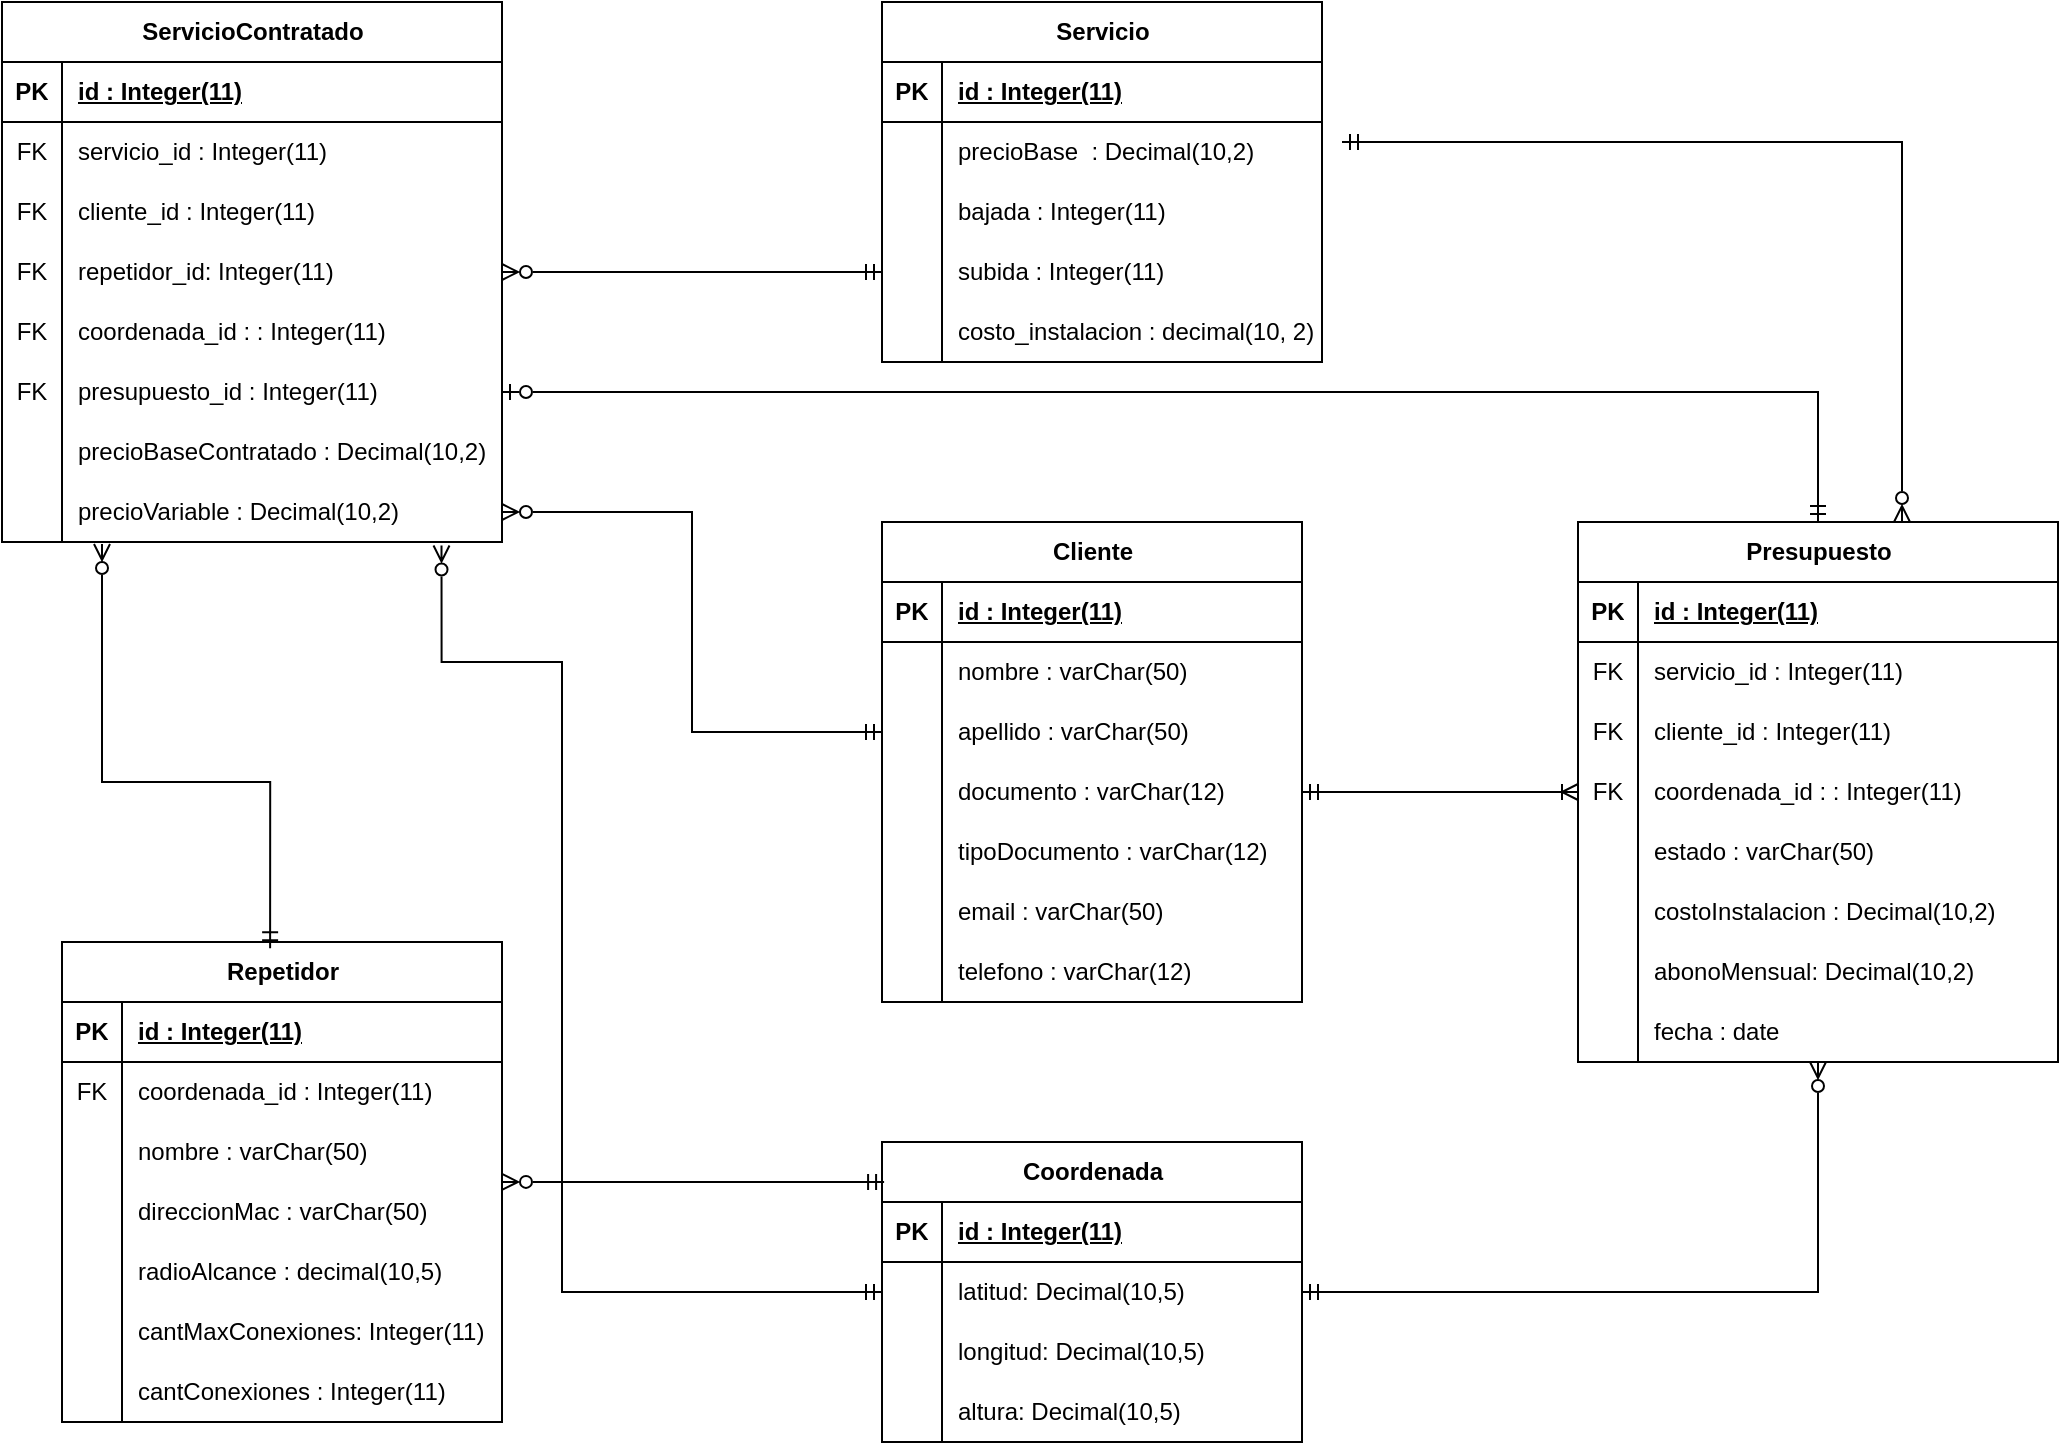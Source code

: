 <mxfile version="21.7.5" type="device">
  <diagram name="Página-1" id="riJk9b9Lw7s2BlS8J7DZ">
    <mxGraphModel dx="1518" dy="628" grid="1" gridSize="10" guides="1" tooltips="1" connect="1" arrows="1" fold="1" page="1" pageScale="1" pageWidth="827" pageHeight="1169" math="0" shadow="0">
      <root>
        <mxCell id="0" />
        <mxCell id="1" parent="0" />
        <mxCell id="8tIEDYS9Y6EdII-PivUQ-6" value="Servicio" style="shape=table;startSize=30;container=1;collapsible=1;childLayout=tableLayout;fixedRows=1;rowLines=0;fontStyle=1;align=center;resizeLast=1;html=1;" parent="1" vertex="1">
          <mxGeometry x="480" y="40" width="220" height="180" as="geometry" />
        </mxCell>
        <mxCell id="8tIEDYS9Y6EdII-PivUQ-7" value="" style="shape=tableRow;horizontal=0;startSize=0;swimlaneHead=0;swimlaneBody=0;fillColor=none;collapsible=0;dropTarget=0;points=[[0,0.5],[1,0.5]];portConstraint=eastwest;top=0;left=0;right=0;bottom=1;" parent="8tIEDYS9Y6EdII-PivUQ-6" vertex="1">
          <mxGeometry y="30" width="220" height="30" as="geometry" />
        </mxCell>
        <mxCell id="8tIEDYS9Y6EdII-PivUQ-8" value="PK" style="shape=partialRectangle;connectable=0;fillColor=none;top=0;left=0;bottom=0;right=0;fontStyle=1;overflow=hidden;whiteSpace=wrap;html=1;" parent="8tIEDYS9Y6EdII-PivUQ-7" vertex="1">
          <mxGeometry width="30" height="30" as="geometry">
            <mxRectangle width="30" height="30" as="alternateBounds" />
          </mxGeometry>
        </mxCell>
        <mxCell id="8tIEDYS9Y6EdII-PivUQ-9" value="id : Integer(11)" style="shape=partialRectangle;connectable=0;fillColor=none;top=0;left=0;bottom=0;right=0;align=left;spacingLeft=6;fontStyle=5;overflow=hidden;whiteSpace=wrap;html=1;" parent="8tIEDYS9Y6EdII-PivUQ-7" vertex="1">
          <mxGeometry x="30" width="190" height="30" as="geometry">
            <mxRectangle width="190" height="30" as="alternateBounds" />
          </mxGeometry>
        </mxCell>
        <mxCell id="8tIEDYS9Y6EdII-PivUQ-10" value="" style="shape=tableRow;horizontal=0;startSize=0;swimlaneHead=0;swimlaneBody=0;fillColor=none;collapsible=0;dropTarget=0;points=[[0,0.5],[1,0.5]];portConstraint=eastwest;top=0;left=0;right=0;bottom=0;" parent="8tIEDYS9Y6EdII-PivUQ-6" vertex="1">
          <mxGeometry y="60" width="220" height="30" as="geometry" />
        </mxCell>
        <mxCell id="8tIEDYS9Y6EdII-PivUQ-11" value="" style="shape=partialRectangle;connectable=0;fillColor=none;top=0;left=0;bottom=0;right=0;editable=1;overflow=hidden;whiteSpace=wrap;html=1;" parent="8tIEDYS9Y6EdII-PivUQ-10" vertex="1">
          <mxGeometry width="30" height="30" as="geometry">
            <mxRectangle width="30" height="30" as="alternateBounds" />
          </mxGeometry>
        </mxCell>
        <mxCell id="8tIEDYS9Y6EdII-PivUQ-12" value="precioBase&amp;nbsp; : Decimal(10,2)" style="shape=partialRectangle;connectable=0;fillColor=none;top=0;left=0;bottom=0;right=0;align=left;spacingLeft=6;overflow=hidden;whiteSpace=wrap;html=1;" parent="8tIEDYS9Y6EdII-PivUQ-10" vertex="1">
          <mxGeometry x="30" width="190" height="30" as="geometry">
            <mxRectangle width="190" height="30" as="alternateBounds" />
          </mxGeometry>
        </mxCell>
        <mxCell id="8tIEDYS9Y6EdII-PivUQ-13" value="" style="shape=tableRow;horizontal=0;startSize=0;swimlaneHead=0;swimlaneBody=0;fillColor=none;collapsible=0;dropTarget=0;points=[[0,0.5],[1,0.5]];portConstraint=eastwest;top=0;left=0;right=0;bottom=0;" parent="8tIEDYS9Y6EdII-PivUQ-6" vertex="1">
          <mxGeometry y="90" width="220" height="30" as="geometry" />
        </mxCell>
        <mxCell id="8tIEDYS9Y6EdII-PivUQ-14" value="" style="shape=partialRectangle;connectable=0;fillColor=none;top=0;left=0;bottom=0;right=0;editable=1;overflow=hidden;whiteSpace=wrap;html=1;" parent="8tIEDYS9Y6EdII-PivUQ-13" vertex="1">
          <mxGeometry width="30" height="30" as="geometry">
            <mxRectangle width="30" height="30" as="alternateBounds" />
          </mxGeometry>
        </mxCell>
        <mxCell id="8tIEDYS9Y6EdII-PivUQ-15" value="bajada : Integer(11)" style="shape=partialRectangle;connectable=0;fillColor=none;top=0;left=0;bottom=0;right=0;align=left;spacingLeft=6;overflow=hidden;whiteSpace=wrap;html=1;" parent="8tIEDYS9Y6EdII-PivUQ-13" vertex="1">
          <mxGeometry x="30" width="190" height="30" as="geometry">
            <mxRectangle width="190" height="30" as="alternateBounds" />
          </mxGeometry>
        </mxCell>
        <mxCell id="8tIEDYS9Y6EdII-PivUQ-16" value="" style="shape=tableRow;horizontal=0;startSize=0;swimlaneHead=0;swimlaneBody=0;fillColor=none;collapsible=0;dropTarget=0;points=[[0,0.5],[1,0.5]];portConstraint=eastwest;top=0;left=0;right=0;bottom=0;" parent="8tIEDYS9Y6EdII-PivUQ-6" vertex="1">
          <mxGeometry y="120" width="220" height="30" as="geometry" />
        </mxCell>
        <mxCell id="8tIEDYS9Y6EdII-PivUQ-17" value="" style="shape=partialRectangle;connectable=0;fillColor=none;top=0;left=0;bottom=0;right=0;editable=1;overflow=hidden;whiteSpace=wrap;html=1;" parent="8tIEDYS9Y6EdII-PivUQ-16" vertex="1">
          <mxGeometry width="30" height="30" as="geometry">
            <mxRectangle width="30" height="30" as="alternateBounds" />
          </mxGeometry>
        </mxCell>
        <mxCell id="8tIEDYS9Y6EdII-PivUQ-18" value="subida : Integer(11)" style="shape=partialRectangle;connectable=0;fillColor=none;top=0;left=0;bottom=0;right=0;align=left;spacingLeft=6;overflow=hidden;whiteSpace=wrap;html=1;" parent="8tIEDYS9Y6EdII-PivUQ-16" vertex="1">
          <mxGeometry x="30" width="190" height="30" as="geometry">
            <mxRectangle width="190" height="30" as="alternateBounds" />
          </mxGeometry>
        </mxCell>
        <mxCell id="hCTAEBQwHYLpSt9Jpr5X-15" value="" style="shape=tableRow;horizontal=0;startSize=0;swimlaneHead=0;swimlaneBody=0;fillColor=none;collapsible=0;dropTarget=0;points=[[0,0.5],[1,0.5]];portConstraint=eastwest;top=0;left=0;right=0;bottom=0;" parent="8tIEDYS9Y6EdII-PivUQ-6" vertex="1">
          <mxGeometry y="150" width="220" height="30" as="geometry" />
        </mxCell>
        <mxCell id="hCTAEBQwHYLpSt9Jpr5X-16" value="" style="shape=partialRectangle;connectable=0;fillColor=none;top=0;left=0;bottom=0;right=0;editable=1;overflow=hidden;whiteSpace=wrap;html=1;" parent="hCTAEBQwHYLpSt9Jpr5X-15" vertex="1">
          <mxGeometry width="30" height="30" as="geometry">
            <mxRectangle width="30" height="30" as="alternateBounds" />
          </mxGeometry>
        </mxCell>
        <mxCell id="hCTAEBQwHYLpSt9Jpr5X-17" value="costo_instalacion : decimal(10, 2)" style="shape=partialRectangle;connectable=0;fillColor=none;top=0;left=0;bottom=0;right=0;align=left;spacingLeft=6;overflow=hidden;whiteSpace=wrap;html=1;" parent="hCTAEBQwHYLpSt9Jpr5X-15" vertex="1">
          <mxGeometry x="30" width="190" height="30" as="geometry">
            <mxRectangle width="190" height="30" as="alternateBounds" />
          </mxGeometry>
        </mxCell>
        <mxCell id="8tIEDYS9Y6EdII-PivUQ-192" value="Coordenada" style="shape=table;startSize=30;container=1;collapsible=1;childLayout=tableLayout;fixedRows=1;rowLines=0;fontStyle=1;align=center;resizeLast=1;html=1;" parent="1" vertex="1">
          <mxGeometry x="480" y="610" width="210" height="150" as="geometry" />
        </mxCell>
        <mxCell id="8tIEDYS9Y6EdII-PivUQ-193" value="" style="shape=tableRow;horizontal=0;startSize=0;swimlaneHead=0;swimlaneBody=0;fillColor=none;collapsible=0;dropTarget=0;points=[[0,0.5],[1,0.5]];portConstraint=eastwest;top=0;left=0;right=0;bottom=1;" parent="8tIEDYS9Y6EdII-PivUQ-192" vertex="1">
          <mxGeometry y="30" width="210" height="30" as="geometry" />
        </mxCell>
        <mxCell id="8tIEDYS9Y6EdII-PivUQ-194" value="PK" style="shape=partialRectangle;connectable=0;fillColor=none;top=0;left=0;bottom=0;right=0;fontStyle=1;overflow=hidden;whiteSpace=wrap;html=1;" parent="8tIEDYS9Y6EdII-PivUQ-193" vertex="1">
          <mxGeometry width="30" height="30" as="geometry">
            <mxRectangle width="30" height="30" as="alternateBounds" />
          </mxGeometry>
        </mxCell>
        <mxCell id="8tIEDYS9Y6EdII-PivUQ-195" value="id : Integer(11)" style="shape=partialRectangle;connectable=0;fillColor=none;top=0;left=0;bottom=0;right=0;align=left;spacingLeft=6;fontStyle=5;overflow=hidden;whiteSpace=wrap;html=1;" parent="8tIEDYS9Y6EdII-PivUQ-193" vertex="1">
          <mxGeometry x="30" width="180" height="30" as="geometry">
            <mxRectangle width="180" height="30" as="alternateBounds" />
          </mxGeometry>
        </mxCell>
        <mxCell id="8tIEDYS9Y6EdII-PivUQ-196" value="" style="shape=tableRow;horizontal=0;startSize=0;swimlaneHead=0;swimlaneBody=0;fillColor=none;collapsible=0;dropTarget=0;points=[[0,0.5],[1,0.5]];portConstraint=eastwest;top=0;left=0;right=0;bottom=0;" parent="8tIEDYS9Y6EdII-PivUQ-192" vertex="1">
          <mxGeometry y="60" width="210" height="30" as="geometry" />
        </mxCell>
        <mxCell id="8tIEDYS9Y6EdII-PivUQ-197" value="" style="shape=partialRectangle;connectable=0;fillColor=none;top=0;left=0;bottom=0;right=0;editable=1;overflow=hidden;whiteSpace=wrap;html=1;" parent="8tIEDYS9Y6EdII-PivUQ-196" vertex="1">
          <mxGeometry width="30" height="30" as="geometry">
            <mxRectangle width="30" height="30" as="alternateBounds" />
          </mxGeometry>
        </mxCell>
        <mxCell id="8tIEDYS9Y6EdII-PivUQ-198" value="latitud: Decimal(10,5)" style="shape=partialRectangle;connectable=0;fillColor=none;top=0;left=0;bottom=0;right=0;align=left;spacingLeft=6;overflow=hidden;whiteSpace=wrap;html=1;" parent="8tIEDYS9Y6EdII-PivUQ-196" vertex="1">
          <mxGeometry x="30" width="180" height="30" as="geometry">
            <mxRectangle width="180" height="30" as="alternateBounds" />
          </mxGeometry>
        </mxCell>
        <mxCell id="8tIEDYS9Y6EdII-PivUQ-199" value="" style="shape=tableRow;horizontal=0;startSize=0;swimlaneHead=0;swimlaneBody=0;fillColor=none;collapsible=0;dropTarget=0;points=[[0,0.5],[1,0.5]];portConstraint=eastwest;top=0;left=0;right=0;bottom=0;" parent="8tIEDYS9Y6EdII-PivUQ-192" vertex="1">
          <mxGeometry y="90" width="210" height="30" as="geometry" />
        </mxCell>
        <mxCell id="8tIEDYS9Y6EdII-PivUQ-200" value="" style="shape=partialRectangle;connectable=0;fillColor=none;top=0;left=0;bottom=0;right=0;editable=1;overflow=hidden;whiteSpace=wrap;html=1;" parent="8tIEDYS9Y6EdII-PivUQ-199" vertex="1">
          <mxGeometry width="30" height="30" as="geometry">
            <mxRectangle width="30" height="30" as="alternateBounds" />
          </mxGeometry>
        </mxCell>
        <mxCell id="8tIEDYS9Y6EdII-PivUQ-201" value="longitud: Decimal(10,5)" style="shape=partialRectangle;connectable=0;fillColor=none;top=0;left=0;bottom=0;right=0;align=left;spacingLeft=6;overflow=hidden;whiteSpace=wrap;html=1;" parent="8tIEDYS9Y6EdII-PivUQ-199" vertex="1">
          <mxGeometry x="30" width="180" height="30" as="geometry">
            <mxRectangle width="180" height="30" as="alternateBounds" />
          </mxGeometry>
        </mxCell>
        <mxCell id="8tIEDYS9Y6EdII-PivUQ-202" value="" style="shape=tableRow;horizontal=0;startSize=0;swimlaneHead=0;swimlaneBody=0;fillColor=none;collapsible=0;dropTarget=0;points=[[0,0.5],[1,0.5]];portConstraint=eastwest;top=0;left=0;right=0;bottom=0;" parent="8tIEDYS9Y6EdII-PivUQ-192" vertex="1">
          <mxGeometry y="120" width="210" height="30" as="geometry" />
        </mxCell>
        <mxCell id="8tIEDYS9Y6EdII-PivUQ-203" value="" style="shape=partialRectangle;connectable=0;fillColor=none;top=0;left=0;bottom=0;right=0;editable=1;overflow=hidden;whiteSpace=wrap;html=1;" parent="8tIEDYS9Y6EdII-PivUQ-202" vertex="1">
          <mxGeometry width="30" height="30" as="geometry">
            <mxRectangle width="30" height="30" as="alternateBounds" />
          </mxGeometry>
        </mxCell>
        <mxCell id="8tIEDYS9Y6EdII-PivUQ-204" value="altura: Decimal(10,5)" style="shape=partialRectangle;connectable=0;fillColor=none;top=0;left=0;bottom=0;right=0;align=left;spacingLeft=6;overflow=hidden;whiteSpace=wrap;html=1;" parent="8tIEDYS9Y6EdII-PivUQ-202" vertex="1">
          <mxGeometry x="30" width="180" height="30" as="geometry">
            <mxRectangle width="180" height="30" as="alternateBounds" />
          </mxGeometry>
        </mxCell>
        <mxCell id="8tIEDYS9Y6EdII-PivUQ-108" value="Cliente" style="shape=table;startSize=30;container=1;collapsible=1;childLayout=tableLayout;fixedRows=1;rowLines=0;fontStyle=1;align=center;resizeLast=1;html=1;" parent="1" vertex="1">
          <mxGeometry x="480" y="300" width="210" height="240" as="geometry" />
        </mxCell>
        <mxCell id="8tIEDYS9Y6EdII-PivUQ-109" value="" style="shape=tableRow;horizontal=0;startSize=0;swimlaneHead=0;swimlaneBody=0;fillColor=none;collapsible=0;dropTarget=0;points=[[0,0.5],[1,0.5]];portConstraint=eastwest;top=0;left=0;right=0;bottom=1;" parent="8tIEDYS9Y6EdII-PivUQ-108" vertex="1">
          <mxGeometry y="30" width="210" height="30" as="geometry" />
        </mxCell>
        <mxCell id="8tIEDYS9Y6EdII-PivUQ-110" value="PK" style="shape=partialRectangle;connectable=0;fillColor=none;top=0;left=0;bottom=0;right=0;fontStyle=1;overflow=hidden;whiteSpace=wrap;html=1;" parent="8tIEDYS9Y6EdII-PivUQ-109" vertex="1">
          <mxGeometry width="30" height="30" as="geometry">
            <mxRectangle width="30" height="30" as="alternateBounds" />
          </mxGeometry>
        </mxCell>
        <mxCell id="8tIEDYS9Y6EdII-PivUQ-111" value="id : Integer(11)" style="shape=partialRectangle;connectable=0;fillColor=none;top=0;left=0;bottom=0;right=0;align=left;spacingLeft=6;fontStyle=5;overflow=hidden;whiteSpace=wrap;html=1;" parent="8tIEDYS9Y6EdII-PivUQ-109" vertex="1">
          <mxGeometry x="30" width="180" height="30" as="geometry">
            <mxRectangle width="180" height="30" as="alternateBounds" />
          </mxGeometry>
        </mxCell>
        <mxCell id="8tIEDYS9Y6EdII-PivUQ-112" value="" style="shape=tableRow;horizontal=0;startSize=0;swimlaneHead=0;swimlaneBody=0;fillColor=none;collapsible=0;dropTarget=0;points=[[0,0.5],[1,0.5]];portConstraint=eastwest;top=0;left=0;right=0;bottom=0;" parent="8tIEDYS9Y6EdII-PivUQ-108" vertex="1">
          <mxGeometry y="60" width="210" height="30" as="geometry" />
        </mxCell>
        <mxCell id="8tIEDYS9Y6EdII-PivUQ-113" value="" style="shape=partialRectangle;connectable=0;fillColor=none;top=0;left=0;bottom=0;right=0;editable=1;overflow=hidden;whiteSpace=wrap;html=1;" parent="8tIEDYS9Y6EdII-PivUQ-112" vertex="1">
          <mxGeometry width="30" height="30" as="geometry">
            <mxRectangle width="30" height="30" as="alternateBounds" />
          </mxGeometry>
        </mxCell>
        <mxCell id="8tIEDYS9Y6EdII-PivUQ-114" value="nombre : varChar(50)" style="shape=partialRectangle;connectable=0;fillColor=none;top=0;left=0;bottom=0;right=0;align=left;spacingLeft=6;overflow=hidden;whiteSpace=wrap;html=1;" parent="8tIEDYS9Y6EdII-PivUQ-112" vertex="1">
          <mxGeometry x="30" width="180" height="30" as="geometry">
            <mxRectangle width="180" height="30" as="alternateBounds" />
          </mxGeometry>
        </mxCell>
        <mxCell id="8tIEDYS9Y6EdII-PivUQ-115" value="" style="shape=tableRow;horizontal=0;startSize=0;swimlaneHead=0;swimlaneBody=0;fillColor=none;collapsible=0;dropTarget=0;points=[[0,0.5],[1,0.5]];portConstraint=eastwest;top=0;left=0;right=0;bottom=0;" parent="8tIEDYS9Y6EdII-PivUQ-108" vertex="1">
          <mxGeometry y="90" width="210" height="30" as="geometry" />
        </mxCell>
        <mxCell id="8tIEDYS9Y6EdII-PivUQ-116" value="" style="shape=partialRectangle;connectable=0;fillColor=none;top=0;left=0;bottom=0;right=0;editable=1;overflow=hidden;whiteSpace=wrap;html=1;" parent="8tIEDYS9Y6EdII-PivUQ-115" vertex="1">
          <mxGeometry width="30" height="30" as="geometry">
            <mxRectangle width="30" height="30" as="alternateBounds" />
          </mxGeometry>
        </mxCell>
        <mxCell id="8tIEDYS9Y6EdII-PivUQ-117" value="apellido : varChar(50)" style="shape=partialRectangle;connectable=0;fillColor=none;top=0;left=0;bottom=0;right=0;align=left;spacingLeft=6;overflow=hidden;whiteSpace=wrap;html=1;" parent="8tIEDYS9Y6EdII-PivUQ-115" vertex="1">
          <mxGeometry x="30" width="180" height="30" as="geometry">
            <mxRectangle width="180" height="30" as="alternateBounds" />
          </mxGeometry>
        </mxCell>
        <mxCell id="8tIEDYS9Y6EdII-PivUQ-118" value="" style="shape=tableRow;horizontal=0;startSize=0;swimlaneHead=0;swimlaneBody=0;fillColor=none;collapsible=0;dropTarget=0;points=[[0,0.5],[1,0.5]];portConstraint=eastwest;top=0;left=0;right=0;bottom=0;" parent="8tIEDYS9Y6EdII-PivUQ-108" vertex="1">
          <mxGeometry y="120" width="210" height="30" as="geometry" />
        </mxCell>
        <mxCell id="8tIEDYS9Y6EdII-PivUQ-119" value="" style="shape=partialRectangle;connectable=0;fillColor=none;top=0;left=0;bottom=0;right=0;editable=1;overflow=hidden;whiteSpace=wrap;html=1;" parent="8tIEDYS9Y6EdII-PivUQ-118" vertex="1">
          <mxGeometry width="30" height="30" as="geometry">
            <mxRectangle width="30" height="30" as="alternateBounds" />
          </mxGeometry>
        </mxCell>
        <mxCell id="8tIEDYS9Y6EdII-PivUQ-120" value="documento : varChar(12)" style="shape=partialRectangle;connectable=0;fillColor=none;top=0;left=0;bottom=0;right=0;align=left;spacingLeft=6;overflow=hidden;whiteSpace=wrap;html=1;" parent="8tIEDYS9Y6EdII-PivUQ-118" vertex="1">
          <mxGeometry x="30" width="180" height="30" as="geometry">
            <mxRectangle width="180" height="30" as="alternateBounds" />
          </mxGeometry>
        </mxCell>
        <mxCell id="8tIEDYS9Y6EdII-PivUQ-128" value="" style="shape=tableRow;horizontal=0;startSize=0;swimlaneHead=0;swimlaneBody=0;fillColor=none;collapsible=0;dropTarget=0;points=[[0,0.5],[1,0.5]];portConstraint=eastwest;top=0;left=0;right=0;bottom=0;" parent="8tIEDYS9Y6EdII-PivUQ-108" vertex="1">
          <mxGeometry y="150" width="210" height="30" as="geometry" />
        </mxCell>
        <mxCell id="8tIEDYS9Y6EdII-PivUQ-129" value="" style="shape=partialRectangle;connectable=0;fillColor=none;top=0;left=0;bottom=0;right=0;editable=1;overflow=hidden;whiteSpace=wrap;html=1;" parent="8tIEDYS9Y6EdII-PivUQ-128" vertex="1">
          <mxGeometry width="30" height="30" as="geometry">
            <mxRectangle width="30" height="30" as="alternateBounds" />
          </mxGeometry>
        </mxCell>
        <mxCell id="8tIEDYS9Y6EdII-PivUQ-130" value="tipoDocumento : varChar(12)" style="shape=partialRectangle;connectable=0;fillColor=none;top=0;left=0;bottom=0;right=0;align=left;spacingLeft=6;overflow=hidden;whiteSpace=wrap;html=1;" parent="8tIEDYS9Y6EdII-PivUQ-128" vertex="1">
          <mxGeometry x="30" width="180" height="30" as="geometry">
            <mxRectangle width="180" height="30" as="alternateBounds" />
          </mxGeometry>
        </mxCell>
        <mxCell id="8tIEDYS9Y6EdII-PivUQ-121" value="" style="shape=tableRow;horizontal=0;startSize=0;swimlaneHead=0;swimlaneBody=0;fillColor=none;collapsible=0;dropTarget=0;points=[[0,0.5],[1,0.5]];portConstraint=eastwest;top=0;left=0;right=0;bottom=0;" parent="8tIEDYS9Y6EdII-PivUQ-108" vertex="1">
          <mxGeometry y="180" width="210" height="30" as="geometry" />
        </mxCell>
        <mxCell id="8tIEDYS9Y6EdII-PivUQ-122" value="" style="shape=partialRectangle;connectable=0;fillColor=none;top=0;left=0;bottom=0;right=0;editable=1;overflow=hidden;whiteSpace=wrap;html=1;" parent="8tIEDYS9Y6EdII-PivUQ-121" vertex="1">
          <mxGeometry width="30" height="30" as="geometry">
            <mxRectangle width="30" height="30" as="alternateBounds" />
          </mxGeometry>
        </mxCell>
        <mxCell id="8tIEDYS9Y6EdII-PivUQ-123" value="email : varChar(50)" style="shape=partialRectangle;connectable=0;fillColor=none;top=0;left=0;bottom=0;right=0;align=left;spacingLeft=6;overflow=hidden;whiteSpace=wrap;html=1;" parent="8tIEDYS9Y6EdII-PivUQ-121" vertex="1">
          <mxGeometry x="30" width="180" height="30" as="geometry">
            <mxRectangle width="180" height="30" as="alternateBounds" />
          </mxGeometry>
        </mxCell>
        <mxCell id="8tIEDYS9Y6EdII-PivUQ-124" value="" style="shape=tableRow;horizontal=0;startSize=0;swimlaneHead=0;swimlaneBody=0;fillColor=none;collapsible=0;dropTarget=0;points=[[0,0.5],[1,0.5]];portConstraint=eastwest;top=0;left=0;right=0;bottom=0;" parent="8tIEDYS9Y6EdII-PivUQ-108" vertex="1">
          <mxGeometry y="210" width="210" height="30" as="geometry" />
        </mxCell>
        <mxCell id="8tIEDYS9Y6EdII-PivUQ-125" value="" style="shape=partialRectangle;connectable=0;fillColor=none;top=0;left=0;bottom=0;right=0;editable=1;overflow=hidden;whiteSpace=wrap;html=1;" parent="8tIEDYS9Y6EdII-PivUQ-124" vertex="1">
          <mxGeometry width="30" height="30" as="geometry">
            <mxRectangle width="30" height="30" as="alternateBounds" />
          </mxGeometry>
        </mxCell>
        <mxCell id="8tIEDYS9Y6EdII-PivUQ-126" value="telefono : varChar(12)" style="shape=partialRectangle;connectable=0;fillColor=none;top=0;left=0;bottom=0;right=0;align=left;spacingLeft=6;overflow=hidden;whiteSpace=wrap;html=1;" parent="8tIEDYS9Y6EdII-PivUQ-124" vertex="1">
          <mxGeometry x="30" width="180" height="30" as="geometry">
            <mxRectangle width="180" height="30" as="alternateBounds" />
          </mxGeometry>
        </mxCell>
        <mxCell id="8tIEDYS9Y6EdII-PivUQ-205" style="edgeStyle=orthogonalEdgeStyle;rounded=0;orthogonalLoop=1;jettySize=auto;html=1;entryX=0.005;entryY=0.133;entryDx=0;entryDy=0;entryPerimeter=0;endArrow=ERmandOne;endFill=0;startArrow=ERzeroToMany;startFill=0;" parent="1" source="8tIEDYS9Y6EdII-PivUQ-170" target="8tIEDYS9Y6EdII-PivUQ-192" edge="1">
          <mxGeometry relative="1" as="geometry" />
        </mxCell>
        <mxCell id="8tIEDYS9Y6EdII-PivUQ-170" value="Repetidor" style="shape=table;startSize=30;container=1;collapsible=1;childLayout=tableLayout;fixedRows=1;rowLines=0;fontStyle=1;align=center;resizeLast=1;html=1;" parent="1" vertex="1">
          <mxGeometry x="70" y="510" width="220" height="240" as="geometry" />
        </mxCell>
        <mxCell id="8tIEDYS9Y6EdII-PivUQ-171" value="" style="shape=tableRow;horizontal=0;startSize=0;swimlaneHead=0;swimlaneBody=0;fillColor=none;collapsible=0;dropTarget=0;points=[[0,0.5],[1,0.5]];portConstraint=eastwest;top=0;left=0;right=0;bottom=1;" parent="8tIEDYS9Y6EdII-PivUQ-170" vertex="1">
          <mxGeometry y="30" width="220" height="30" as="geometry" />
        </mxCell>
        <mxCell id="8tIEDYS9Y6EdII-PivUQ-172" value="PK" style="shape=partialRectangle;connectable=0;fillColor=none;top=0;left=0;bottom=0;right=0;fontStyle=1;overflow=hidden;whiteSpace=wrap;html=1;" parent="8tIEDYS9Y6EdII-PivUQ-171" vertex="1">
          <mxGeometry width="30" height="30" as="geometry">
            <mxRectangle width="30" height="30" as="alternateBounds" />
          </mxGeometry>
        </mxCell>
        <mxCell id="8tIEDYS9Y6EdII-PivUQ-173" value="id : Integer(11)" style="shape=partialRectangle;connectable=0;fillColor=none;top=0;left=0;bottom=0;right=0;align=left;spacingLeft=6;fontStyle=5;overflow=hidden;whiteSpace=wrap;html=1;" parent="8tIEDYS9Y6EdII-PivUQ-171" vertex="1">
          <mxGeometry x="30" width="190" height="30" as="geometry">
            <mxRectangle width="190" height="30" as="alternateBounds" />
          </mxGeometry>
        </mxCell>
        <mxCell id="8tIEDYS9Y6EdII-PivUQ-183" value="" style="shape=tableRow;horizontal=0;startSize=0;swimlaneHead=0;swimlaneBody=0;fillColor=none;collapsible=0;dropTarget=0;points=[[0,0.5],[1,0.5]];portConstraint=eastwest;top=0;left=0;right=0;bottom=0;" parent="8tIEDYS9Y6EdII-PivUQ-170" vertex="1">
          <mxGeometry y="60" width="220" height="30" as="geometry" />
        </mxCell>
        <mxCell id="8tIEDYS9Y6EdII-PivUQ-184" value="FK" style="shape=partialRectangle;connectable=0;fillColor=none;top=0;left=0;bottom=0;right=0;editable=1;overflow=hidden;whiteSpace=wrap;html=1;" parent="8tIEDYS9Y6EdII-PivUQ-183" vertex="1">
          <mxGeometry width="30" height="30" as="geometry">
            <mxRectangle width="30" height="30" as="alternateBounds" />
          </mxGeometry>
        </mxCell>
        <mxCell id="8tIEDYS9Y6EdII-PivUQ-185" value="coordenada_id : Integer(11)" style="shape=partialRectangle;connectable=0;fillColor=none;top=0;left=0;bottom=0;right=0;align=left;spacingLeft=6;overflow=hidden;whiteSpace=wrap;html=1;" parent="8tIEDYS9Y6EdII-PivUQ-183" vertex="1">
          <mxGeometry x="30" width="190" height="30" as="geometry">
            <mxRectangle width="190" height="30" as="alternateBounds" />
          </mxGeometry>
        </mxCell>
        <mxCell id="8tIEDYS9Y6EdII-PivUQ-174" value="" style="shape=tableRow;horizontal=0;startSize=0;swimlaneHead=0;swimlaneBody=0;fillColor=none;collapsible=0;dropTarget=0;points=[[0,0.5],[1,0.5]];portConstraint=eastwest;top=0;left=0;right=0;bottom=0;" parent="8tIEDYS9Y6EdII-PivUQ-170" vertex="1">
          <mxGeometry y="90" width="220" height="30" as="geometry" />
        </mxCell>
        <mxCell id="8tIEDYS9Y6EdII-PivUQ-175" value="" style="shape=partialRectangle;connectable=0;fillColor=none;top=0;left=0;bottom=0;right=0;editable=1;overflow=hidden;whiteSpace=wrap;html=1;" parent="8tIEDYS9Y6EdII-PivUQ-174" vertex="1">
          <mxGeometry width="30" height="30" as="geometry">
            <mxRectangle width="30" height="30" as="alternateBounds" />
          </mxGeometry>
        </mxCell>
        <mxCell id="8tIEDYS9Y6EdII-PivUQ-176" value="nombre : varChar(50)" style="shape=partialRectangle;connectable=0;fillColor=none;top=0;left=0;bottom=0;right=0;align=left;spacingLeft=6;overflow=hidden;whiteSpace=wrap;html=1;" parent="8tIEDYS9Y6EdII-PivUQ-174" vertex="1">
          <mxGeometry x="30" width="190" height="30" as="geometry">
            <mxRectangle width="190" height="30" as="alternateBounds" />
          </mxGeometry>
        </mxCell>
        <mxCell id="8tIEDYS9Y6EdII-PivUQ-177" value="" style="shape=tableRow;horizontal=0;startSize=0;swimlaneHead=0;swimlaneBody=0;fillColor=none;collapsible=0;dropTarget=0;points=[[0,0.5],[1,0.5]];portConstraint=eastwest;top=0;left=0;right=0;bottom=0;" parent="8tIEDYS9Y6EdII-PivUQ-170" vertex="1">
          <mxGeometry y="120" width="220" height="30" as="geometry" />
        </mxCell>
        <mxCell id="8tIEDYS9Y6EdII-PivUQ-178" value="" style="shape=partialRectangle;connectable=0;fillColor=none;top=0;left=0;bottom=0;right=0;editable=1;overflow=hidden;whiteSpace=wrap;html=1;" parent="8tIEDYS9Y6EdII-PivUQ-177" vertex="1">
          <mxGeometry width="30" height="30" as="geometry">
            <mxRectangle width="30" height="30" as="alternateBounds" />
          </mxGeometry>
        </mxCell>
        <mxCell id="8tIEDYS9Y6EdII-PivUQ-179" value="direccionMac : varChar(50)" style="shape=partialRectangle;connectable=0;fillColor=none;top=0;left=0;bottom=0;right=0;align=left;spacingLeft=6;overflow=hidden;whiteSpace=wrap;html=1;" parent="8tIEDYS9Y6EdII-PivUQ-177" vertex="1">
          <mxGeometry x="30" width="190" height="30" as="geometry">
            <mxRectangle width="190" height="30" as="alternateBounds" />
          </mxGeometry>
        </mxCell>
        <mxCell id="8tIEDYS9Y6EdII-PivUQ-180" value="" style="shape=tableRow;horizontal=0;startSize=0;swimlaneHead=0;swimlaneBody=0;fillColor=none;collapsible=0;dropTarget=0;points=[[0,0.5],[1,0.5]];portConstraint=eastwest;top=0;left=0;right=0;bottom=0;" parent="8tIEDYS9Y6EdII-PivUQ-170" vertex="1">
          <mxGeometry y="150" width="220" height="30" as="geometry" />
        </mxCell>
        <mxCell id="8tIEDYS9Y6EdII-PivUQ-181" value="" style="shape=partialRectangle;connectable=0;fillColor=none;top=0;left=0;bottom=0;right=0;editable=1;overflow=hidden;whiteSpace=wrap;html=1;" parent="8tIEDYS9Y6EdII-PivUQ-180" vertex="1">
          <mxGeometry width="30" height="30" as="geometry">
            <mxRectangle width="30" height="30" as="alternateBounds" />
          </mxGeometry>
        </mxCell>
        <mxCell id="8tIEDYS9Y6EdII-PivUQ-182" value="radioAlcance : decimal(10,5)" style="shape=partialRectangle;connectable=0;fillColor=none;top=0;left=0;bottom=0;right=0;align=left;spacingLeft=6;overflow=hidden;whiteSpace=wrap;html=1;" parent="8tIEDYS9Y6EdII-PivUQ-180" vertex="1">
          <mxGeometry x="30" width="190" height="30" as="geometry">
            <mxRectangle width="190" height="30" as="alternateBounds" />
          </mxGeometry>
        </mxCell>
        <mxCell id="8tIEDYS9Y6EdII-PivUQ-186" value="" style="shape=tableRow;horizontal=0;startSize=0;swimlaneHead=0;swimlaneBody=0;fillColor=none;collapsible=0;dropTarget=0;points=[[0,0.5],[1,0.5]];portConstraint=eastwest;top=0;left=0;right=0;bottom=0;" parent="8tIEDYS9Y6EdII-PivUQ-170" vertex="1">
          <mxGeometry y="180" width="220" height="30" as="geometry" />
        </mxCell>
        <mxCell id="8tIEDYS9Y6EdII-PivUQ-187" value="" style="shape=partialRectangle;connectable=0;fillColor=none;top=0;left=0;bottom=0;right=0;editable=1;overflow=hidden;whiteSpace=wrap;html=1;" parent="8tIEDYS9Y6EdII-PivUQ-186" vertex="1">
          <mxGeometry width="30" height="30" as="geometry">
            <mxRectangle width="30" height="30" as="alternateBounds" />
          </mxGeometry>
        </mxCell>
        <mxCell id="8tIEDYS9Y6EdII-PivUQ-188" value="cantMaxConexiones: Integer(11)" style="shape=partialRectangle;connectable=0;fillColor=none;top=0;left=0;bottom=0;right=0;align=left;spacingLeft=6;overflow=hidden;whiteSpace=wrap;html=1;" parent="8tIEDYS9Y6EdII-PivUQ-186" vertex="1">
          <mxGeometry x="30" width="190" height="30" as="geometry">
            <mxRectangle width="190" height="30" as="alternateBounds" />
          </mxGeometry>
        </mxCell>
        <mxCell id="8tIEDYS9Y6EdII-PivUQ-189" value="" style="shape=tableRow;horizontal=0;startSize=0;swimlaneHead=0;swimlaneBody=0;fillColor=none;collapsible=0;dropTarget=0;points=[[0,0.5],[1,0.5]];portConstraint=eastwest;top=0;left=0;right=0;bottom=0;" parent="8tIEDYS9Y6EdII-PivUQ-170" vertex="1">
          <mxGeometry y="210" width="220" height="30" as="geometry" />
        </mxCell>
        <mxCell id="8tIEDYS9Y6EdII-PivUQ-190" value="" style="shape=partialRectangle;connectable=0;fillColor=none;top=0;left=0;bottom=0;right=0;editable=1;overflow=hidden;whiteSpace=wrap;html=1;" parent="8tIEDYS9Y6EdII-PivUQ-189" vertex="1">
          <mxGeometry width="30" height="30" as="geometry">
            <mxRectangle width="30" height="30" as="alternateBounds" />
          </mxGeometry>
        </mxCell>
        <mxCell id="8tIEDYS9Y6EdII-PivUQ-191" value="cantConexiones : Integer(11)" style="shape=partialRectangle;connectable=0;fillColor=none;top=0;left=0;bottom=0;right=0;align=left;spacingLeft=6;overflow=hidden;whiteSpace=wrap;html=1;" parent="8tIEDYS9Y6EdII-PivUQ-189" vertex="1">
          <mxGeometry x="30" width="190" height="30" as="geometry">
            <mxRectangle width="190" height="30" as="alternateBounds" />
          </mxGeometry>
        </mxCell>
        <mxCell id="8tIEDYS9Y6EdII-PivUQ-127" style="edgeStyle=orthogonalEdgeStyle;rounded=0;orthogonalLoop=1;jettySize=auto;html=1;entryX=0;entryY=0.5;entryDx=0;entryDy=0;endArrow=ERmandOne;endFill=0;startArrow=ERzeroToMany;startFill=0;exitX=1;exitY=0.5;exitDx=0;exitDy=0;" parent="1" source="8tIEDYS9Y6EdII-PivUQ-79" target="8tIEDYS9Y6EdII-PivUQ-115" edge="1">
          <mxGeometry relative="1" as="geometry" />
        </mxCell>
        <mxCell id="8tIEDYS9Y6EdII-PivUQ-209" style="edgeStyle=orthogonalEdgeStyle;rounded=0;orthogonalLoop=1;jettySize=auto;html=1;entryX=0.5;entryY=0;entryDx=0;entryDy=0;exitX=1;exitY=0.5;exitDx=0;exitDy=0;endArrow=ERmandOne;endFill=0;startArrow=ERzeroToOne;startFill=0;" parent="1" source="8tIEDYS9Y6EdII-PivUQ-206" target="8tIEDYS9Y6EdII-PivUQ-144" edge="1">
          <mxGeometry relative="1" as="geometry" />
        </mxCell>
        <mxCell id="8tIEDYS9Y6EdII-PivUQ-212" style="edgeStyle=orthogonalEdgeStyle;rounded=0;orthogonalLoop=1;jettySize=auto;html=1;entryX=0.473;entryY=0.013;entryDx=0;entryDy=0;entryPerimeter=0;exitX=0.2;exitY=1.033;exitDx=0;exitDy=0;exitPerimeter=0;endArrow=ERmandOne;endFill=0;startArrow=ERzeroToMany;startFill=0;" parent="1" source="8tIEDYS9Y6EdII-PivUQ-79" target="8tIEDYS9Y6EdII-PivUQ-170" edge="1">
          <mxGeometry relative="1" as="geometry">
            <Array as="points">
              <mxPoint x="90" y="430" />
              <mxPoint x="174" y="430" />
            </Array>
          </mxGeometry>
        </mxCell>
        <mxCell id="hCTAEBQwHYLpSt9Jpr5X-1" style="edgeStyle=orthogonalEdgeStyle;rounded=0;orthogonalLoop=1;jettySize=auto;html=1;startArrow=ERzeroToMany;startFill=0;endArrow=ERmandOne;endFill=0;exitX=0.879;exitY=1.059;exitDx=0;exitDy=0;exitPerimeter=0;" parent="1" source="8tIEDYS9Y6EdII-PivUQ-79" target="8tIEDYS9Y6EdII-PivUQ-192" edge="1">
          <mxGeometry relative="1" as="geometry">
            <Array as="points">
              <mxPoint x="260" y="370" />
              <mxPoint x="320" y="370" />
              <mxPoint x="320" y="685" />
            </Array>
            <mxPoint x="260" y="320" as="sourcePoint" />
          </mxGeometry>
        </mxCell>
        <mxCell id="8tIEDYS9Y6EdII-PivUQ-19" value="ServicioContratado" style="shape=table;startSize=30;container=1;collapsible=1;childLayout=tableLayout;fixedRows=1;rowLines=0;fontStyle=1;align=center;resizeLast=1;html=1;" parent="1" vertex="1">
          <mxGeometry x="40" y="40" width="250" height="270" as="geometry" />
        </mxCell>
        <mxCell id="8tIEDYS9Y6EdII-PivUQ-20" value="" style="shape=tableRow;horizontal=0;startSize=0;swimlaneHead=0;swimlaneBody=0;fillColor=none;collapsible=0;dropTarget=0;points=[[0,0.5],[1,0.5]];portConstraint=eastwest;top=0;left=0;right=0;bottom=1;" parent="8tIEDYS9Y6EdII-PivUQ-19" vertex="1">
          <mxGeometry y="30" width="250" height="30" as="geometry" />
        </mxCell>
        <mxCell id="8tIEDYS9Y6EdII-PivUQ-21" value="PK" style="shape=partialRectangle;connectable=0;fillColor=none;top=0;left=0;bottom=0;right=0;fontStyle=1;overflow=hidden;whiteSpace=wrap;html=1;" parent="8tIEDYS9Y6EdII-PivUQ-20" vertex="1">
          <mxGeometry width="30" height="30" as="geometry">
            <mxRectangle width="30" height="30" as="alternateBounds" />
          </mxGeometry>
        </mxCell>
        <mxCell id="8tIEDYS9Y6EdII-PivUQ-22" value="id : Integer(11)" style="shape=partialRectangle;connectable=0;fillColor=none;top=0;left=0;bottom=0;right=0;align=left;spacingLeft=6;fontStyle=5;overflow=hidden;whiteSpace=wrap;html=1;" parent="8tIEDYS9Y6EdII-PivUQ-20" vertex="1">
          <mxGeometry x="30" width="220" height="30" as="geometry">
            <mxRectangle width="220" height="30" as="alternateBounds" />
          </mxGeometry>
        </mxCell>
        <mxCell id="8tIEDYS9Y6EdII-PivUQ-23" value="" style="shape=tableRow;horizontal=0;startSize=0;swimlaneHead=0;swimlaneBody=0;fillColor=none;collapsible=0;dropTarget=0;points=[[0,0.5],[1,0.5]];portConstraint=eastwest;top=0;left=0;right=0;bottom=0;" parent="8tIEDYS9Y6EdII-PivUQ-19" vertex="1">
          <mxGeometry y="60" width="250" height="30" as="geometry" />
        </mxCell>
        <mxCell id="8tIEDYS9Y6EdII-PivUQ-24" value="FK" style="shape=partialRectangle;connectable=0;fillColor=none;top=0;left=0;bottom=0;right=0;editable=1;overflow=hidden;whiteSpace=wrap;html=1;" parent="8tIEDYS9Y6EdII-PivUQ-23" vertex="1">
          <mxGeometry width="30" height="30" as="geometry">
            <mxRectangle width="30" height="30" as="alternateBounds" />
          </mxGeometry>
        </mxCell>
        <mxCell id="8tIEDYS9Y6EdII-PivUQ-25" value="servicio_id : Integer(11)" style="shape=partialRectangle;connectable=0;fillColor=none;top=0;left=0;bottom=0;right=0;align=left;spacingLeft=6;overflow=hidden;whiteSpace=wrap;html=1;" parent="8tIEDYS9Y6EdII-PivUQ-23" vertex="1">
          <mxGeometry x="30" width="220" height="30" as="geometry">
            <mxRectangle width="220" height="30" as="alternateBounds" />
          </mxGeometry>
        </mxCell>
        <mxCell id="8tIEDYS9Y6EdII-PivUQ-26" value="" style="shape=tableRow;horizontal=0;startSize=0;swimlaneHead=0;swimlaneBody=0;fillColor=none;collapsible=0;dropTarget=0;points=[[0,0.5],[1,0.5]];portConstraint=eastwest;top=0;left=0;right=0;bottom=0;" parent="8tIEDYS9Y6EdII-PivUQ-19" vertex="1">
          <mxGeometry y="90" width="250" height="30" as="geometry" />
        </mxCell>
        <mxCell id="8tIEDYS9Y6EdII-PivUQ-27" value="FK" style="shape=partialRectangle;connectable=0;fillColor=none;top=0;left=0;bottom=0;right=0;editable=1;overflow=hidden;whiteSpace=wrap;html=1;" parent="8tIEDYS9Y6EdII-PivUQ-26" vertex="1">
          <mxGeometry width="30" height="30" as="geometry">
            <mxRectangle width="30" height="30" as="alternateBounds" />
          </mxGeometry>
        </mxCell>
        <mxCell id="8tIEDYS9Y6EdII-PivUQ-28" value="cliente_id : Integer(11)" style="shape=partialRectangle;connectable=0;fillColor=none;top=0;left=0;bottom=0;right=0;align=left;spacingLeft=6;overflow=hidden;whiteSpace=wrap;html=1;" parent="8tIEDYS9Y6EdII-PivUQ-26" vertex="1">
          <mxGeometry x="30" width="220" height="30" as="geometry">
            <mxRectangle width="220" height="30" as="alternateBounds" />
          </mxGeometry>
        </mxCell>
        <mxCell id="8tIEDYS9Y6EdII-PivUQ-29" value="" style="shape=tableRow;horizontal=0;startSize=0;swimlaneHead=0;swimlaneBody=0;fillColor=none;collapsible=0;dropTarget=0;points=[[0,0.5],[1,0.5]];portConstraint=eastwest;top=0;left=0;right=0;bottom=0;" parent="8tIEDYS9Y6EdII-PivUQ-19" vertex="1">
          <mxGeometry y="120" width="250" height="30" as="geometry" />
        </mxCell>
        <mxCell id="8tIEDYS9Y6EdII-PivUQ-30" value="FK" style="shape=partialRectangle;connectable=0;fillColor=none;top=0;left=0;bottom=0;right=0;editable=1;overflow=hidden;whiteSpace=wrap;html=1;" parent="8tIEDYS9Y6EdII-PivUQ-29" vertex="1">
          <mxGeometry width="30" height="30" as="geometry">
            <mxRectangle width="30" height="30" as="alternateBounds" />
          </mxGeometry>
        </mxCell>
        <mxCell id="8tIEDYS9Y6EdII-PivUQ-31" value="repetidor_id: Integer(11)" style="shape=partialRectangle;connectable=0;fillColor=none;top=0;left=0;bottom=0;right=0;align=left;spacingLeft=6;overflow=hidden;whiteSpace=wrap;html=1;" parent="8tIEDYS9Y6EdII-PivUQ-29" vertex="1">
          <mxGeometry x="30" width="220" height="30" as="geometry">
            <mxRectangle width="220" height="30" as="alternateBounds" />
          </mxGeometry>
        </mxCell>
        <mxCell id="8tIEDYS9Y6EdII-PivUQ-45" value="" style="shape=tableRow;horizontal=0;startSize=0;swimlaneHead=0;swimlaneBody=0;fillColor=none;collapsible=0;dropTarget=0;points=[[0,0.5],[1,0.5]];portConstraint=eastwest;top=0;left=0;right=0;bottom=0;" parent="8tIEDYS9Y6EdII-PivUQ-19" vertex="1">
          <mxGeometry y="150" width="250" height="30" as="geometry" />
        </mxCell>
        <mxCell id="8tIEDYS9Y6EdII-PivUQ-46" value="FK" style="shape=partialRectangle;connectable=0;fillColor=none;top=0;left=0;bottom=0;right=0;editable=1;overflow=hidden;whiteSpace=wrap;html=1;" parent="8tIEDYS9Y6EdII-PivUQ-45" vertex="1">
          <mxGeometry width="30" height="30" as="geometry">
            <mxRectangle width="30" height="30" as="alternateBounds" />
          </mxGeometry>
        </mxCell>
        <mxCell id="8tIEDYS9Y6EdII-PivUQ-47" value="coordenada_id : : Integer(11)" style="shape=partialRectangle;connectable=0;fillColor=none;top=0;left=0;bottom=0;right=0;align=left;spacingLeft=6;overflow=hidden;whiteSpace=wrap;html=1;" parent="8tIEDYS9Y6EdII-PivUQ-45" vertex="1">
          <mxGeometry x="30" width="220" height="30" as="geometry">
            <mxRectangle width="220" height="30" as="alternateBounds" />
          </mxGeometry>
        </mxCell>
        <mxCell id="8tIEDYS9Y6EdII-PivUQ-206" value="" style="shape=tableRow;horizontal=0;startSize=0;swimlaneHead=0;swimlaneBody=0;fillColor=none;collapsible=0;dropTarget=0;points=[[0,0.5],[1,0.5]];portConstraint=eastwest;top=0;left=0;right=0;bottom=0;" parent="8tIEDYS9Y6EdII-PivUQ-19" vertex="1">
          <mxGeometry y="180" width="250" height="30" as="geometry" />
        </mxCell>
        <mxCell id="8tIEDYS9Y6EdII-PivUQ-207" value="FK" style="shape=partialRectangle;connectable=0;fillColor=none;top=0;left=0;bottom=0;right=0;editable=1;overflow=hidden;whiteSpace=wrap;html=1;" parent="8tIEDYS9Y6EdII-PivUQ-206" vertex="1">
          <mxGeometry width="30" height="30" as="geometry">
            <mxRectangle width="30" height="30" as="alternateBounds" />
          </mxGeometry>
        </mxCell>
        <mxCell id="8tIEDYS9Y6EdII-PivUQ-208" value="presupuesto_id : Integer(11)" style="shape=partialRectangle;connectable=0;fillColor=none;top=0;left=0;bottom=0;right=0;align=left;spacingLeft=6;overflow=hidden;whiteSpace=wrap;html=1;" parent="8tIEDYS9Y6EdII-PivUQ-206" vertex="1">
          <mxGeometry x="30" width="220" height="30" as="geometry">
            <mxRectangle width="220" height="30" as="alternateBounds" />
          </mxGeometry>
        </mxCell>
        <mxCell id="8tIEDYS9Y6EdII-PivUQ-57" value="" style="shape=tableRow;horizontal=0;startSize=0;swimlaneHead=0;swimlaneBody=0;fillColor=none;collapsible=0;dropTarget=0;points=[[0,0.5],[1,0.5]];portConstraint=eastwest;top=0;left=0;right=0;bottom=0;" parent="8tIEDYS9Y6EdII-PivUQ-19" vertex="1">
          <mxGeometry y="210" width="250" height="30" as="geometry" />
        </mxCell>
        <mxCell id="8tIEDYS9Y6EdII-PivUQ-58" value="" style="shape=partialRectangle;connectable=0;fillColor=none;top=0;left=0;bottom=0;right=0;editable=1;overflow=hidden;whiteSpace=wrap;html=1;" parent="8tIEDYS9Y6EdII-PivUQ-57" vertex="1">
          <mxGeometry width="30" height="30" as="geometry">
            <mxRectangle width="30" height="30" as="alternateBounds" />
          </mxGeometry>
        </mxCell>
        <mxCell id="8tIEDYS9Y6EdII-PivUQ-59" value="precioBaseContratado : Decimal(10,2)" style="shape=partialRectangle;connectable=0;fillColor=none;top=0;left=0;bottom=0;right=0;align=left;spacingLeft=6;overflow=hidden;whiteSpace=wrap;html=1;" parent="8tIEDYS9Y6EdII-PivUQ-57" vertex="1">
          <mxGeometry x="30" width="220" height="30" as="geometry">
            <mxRectangle width="220" height="30" as="alternateBounds" />
          </mxGeometry>
        </mxCell>
        <mxCell id="8tIEDYS9Y6EdII-PivUQ-79" value="" style="shape=tableRow;horizontal=0;startSize=0;swimlaneHead=0;swimlaneBody=0;fillColor=none;collapsible=0;dropTarget=0;points=[[0,0.5],[1,0.5]];portConstraint=eastwest;top=0;left=0;right=0;bottom=0;" parent="8tIEDYS9Y6EdII-PivUQ-19" vertex="1">
          <mxGeometry y="240" width="250" height="30" as="geometry" />
        </mxCell>
        <mxCell id="8tIEDYS9Y6EdII-PivUQ-80" value="" style="shape=partialRectangle;connectable=0;fillColor=none;top=0;left=0;bottom=0;right=0;editable=1;overflow=hidden;whiteSpace=wrap;html=1;" parent="8tIEDYS9Y6EdII-PivUQ-79" vertex="1">
          <mxGeometry width="30" height="30" as="geometry">
            <mxRectangle width="30" height="30" as="alternateBounds" />
          </mxGeometry>
        </mxCell>
        <mxCell id="8tIEDYS9Y6EdII-PivUQ-81" value="precioVariable : Decimal(10,2)" style="shape=partialRectangle;connectable=0;fillColor=none;top=0;left=0;bottom=0;right=0;align=left;spacingLeft=6;overflow=hidden;whiteSpace=wrap;html=1;" parent="8tIEDYS9Y6EdII-PivUQ-79" vertex="1">
          <mxGeometry x="30" width="220" height="30" as="geometry">
            <mxRectangle width="220" height="30" as="alternateBounds" />
          </mxGeometry>
        </mxCell>
        <mxCell id="8tIEDYS9Y6EdII-PivUQ-210" style="edgeStyle=orthogonalEdgeStyle;rounded=0;orthogonalLoop=1;jettySize=auto;html=1;endArrow=ERmandOne;endFill=0;startArrow=ERzeroToMany;startFill=0;" parent="1" source="8tIEDYS9Y6EdII-PivUQ-144" edge="1">
          <mxGeometry relative="1" as="geometry">
            <Array as="points">
              <mxPoint x="990" y="110" />
            </Array>
            <mxPoint x="710" y="110" as="targetPoint" />
          </mxGeometry>
        </mxCell>
        <mxCell id="8tIEDYS9Y6EdII-PivUQ-211" style="edgeStyle=orthogonalEdgeStyle;rounded=0;orthogonalLoop=1;jettySize=auto;html=1;entryX=1;entryY=0.5;entryDx=0;entryDy=0;endArrow=ERmandOne;endFill=0;startArrow=ERzeroToMany;startFill=0;" parent="1" source="8tIEDYS9Y6EdII-PivUQ-144" target="8tIEDYS9Y6EdII-PivUQ-196" edge="1">
          <mxGeometry relative="1" as="geometry" />
        </mxCell>
        <mxCell id="8tIEDYS9Y6EdII-PivUQ-144" value="Presupuesto" style="shape=table;startSize=30;container=1;collapsible=1;childLayout=tableLayout;fixedRows=1;rowLines=0;fontStyle=1;align=center;resizeLast=1;html=1;" parent="1" vertex="1">
          <mxGeometry x="828" y="300" width="240" height="270" as="geometry" />
        </mxCell>
        <mxCell id="8tIEDYS9Y6EdII-PivUQ-145" value="" style="shape=tableRow;horizontal=0;startSize=0;swimlaneHead=0;swimlaneBody=0;fillColor=none;collapsible=0;dropTarget=0;points=[[0,0.5],[1,0.5]];portConstraint=eastwest;top=0;left=0;right=0;bottom=1;" parent="8tIEDYS9Y6EdII-PivUQ-144" vertex="1">
          <mxGeometry y="30" width="240" height="30" as="geometry" />
        </mxCell>
        <mxCell id="8tIEDYS9Y6EdII-PivUQ-146" value="PK" style="shape=partialRectangle;connectable=0;fillColor=none;top=0;left=0;bottom=0;right=0;fontStyle=1;overflow=hidden;whiteSpace=wrap;html=1;" parent="8tIEDYS9Y6EdII-PivUQ-145" vertex="1">
          <mxGeometry width="30" height="30" as="geometry">
            <mxRectangle width="30" height="30" as="alternateBounds" />
          </mxGeometry>
        </mxCell>
        <mxCell id="8tIEDYS9Y6EdII-PivUQ-147" value="id : Integer(11)" style="shape=partialRectangle;connectable=0;fillColor=none;top=0;left=0;bottom=0;right=0;align=left;spacingLeft=6;fontStyle=5;overflow=hidden;whiteSpace=wrap;html=1;" parent="8tIEDYS9Y6EdII-PivUQ-145" vertex="1">
          <mxGeometry x="30" width="210" height="30" as="geometry">
            <mxRectangle width="210" height="30" as="alternateBounds" />
          </mxGeometry>
        </mxCell>
        <mxCell id="8tIEDYS9Y6EdII-PivUQ-148" value="" style="shape=tableRow;horizontal=0;startSize=0;swimlaneHead=0;swimlaneBody=0;fillColor=none;collapsible=0;dropTarget=0;points=[[0,0.5],[1,0.5]];portConstraint=eastwest;top=0;left=0;right=0;bottom=0;" parent="8tIEDYS9Y6EdII-PivUQ-144" vertex="1">
          <mxGeometry y="60" width="240" height="30" as="geometry" />
        </mxCell>
        <mxCell id="8tIEDYS9Y6EdII-PivUQ-149" value="FK" style="shape=partialRectangle;connectable=0;fillColor=none;top=0;left=0;bottom=0;right=0;editable=1;overflow=hidden;whiteSpace=wrap;html=1;" parent="8tIEDYS9Y6EdII-PivUQ-148" vertex="1">
          <mxGeometry width="30" height="30" as="geometry">
            <mxRectangle width="30" height="30" as="alternateBounds" />
          </mxGeometry>
        </mxCell>
        <mxCell id="8tIEDYS9Y6EdII-PivUQ-150" value="servicio_id : Integer(11)" style="shape=partialRectangle;connectable=0;fillColor=none;top=0;left=0;bottom=0;right=0;align=left;spacingLeft=6;overflow=hidden;whiteSpace=wrap;html=1;" parent="8tIEDYS9Y6EdII-PivUQ-148" vertex="1">
          <mxGeometry x="30" width="210" height="30" as="geometry">
            <mxRectangle width="210" height="30" as="alternateBounds" />
          </mxGeometry>
        </mxCell>
        <mxCell id="8tIEDYS9Y6EdII-PivUQ-151" value="" style="shape=tableRow;horizontal=0;startSize=0;swimlaneHead=0;swimlaneBody=0;fillColor=none;collapsible=0;dropTarget=0;points=[[0,0.5],[1,0.5]];portConstraint=eastwest;top=0;left=0;right=0;bottom=0;" parent="8tIEDYS9Y6EdII-PivUQ-144" vertex="1">
          <mxGeometry y="90" width="240" height="30" as="geometry" />
        </mxCell>
        <mxCell id="8tIEDYS9Y6EdII-PivUQ-152" value="FK" style="shape=partialRectangle;connectable=0;fillColor=none;top=0;left=0;bottom=0;right=0;editable=1;overflow=hidden;whiteSpace=wrap;html=1;" parent="8tIEDYS9Y6EdII-PivUQ-151" vertex="1">
          <mxGeometry width="30" height="30" as="geometry">
            <mxRectangle width="30" height="30" as="alternateBounds" />
          </mxGeometry>
        </mxCell>
        <mxCell id="8tIEDYS9Y6EdII-PivUQ-153" value="cliente_id : Integer(11)" style="shape=partialRectangle;connectable=0;fillColor=none;top=0;left=0;bottom=0;right=0;align=left;spacingLeft=6;overflow=hidden;whiteSpace=wrap;html=1;" parent="8tIEDYS9Y6EdII-PivUQ-151" vertex="1">
          <mxGeometry x="30" width="210" height="30" as="geometry">
            <mxRectangle width="210" height="30" as="alternateBounds" />
          </mxGeometry>
        </mxCell>
        <mxCell id="8tIEDYS9Y6EdII-PivUQ-154" value="" style="shape=tableRow;horizontal=0;startSize=0;swimlaneHead=0;swimlaneBody=0;fillColor=none;collapsible=0;dropTarget=0;points=[[0,0.5],[1,0.5]];portConstraint=eastwest;top=0;left=0;right=0;bottom=0;" parent="8tIEDYS9Y6EdII-PivUQ-144" vertex="1">
          <mxGeometry y="120" width="240" height="30" as="geometry" />
        </mxCell>
        <mxCell id="8tIEDYS9Y6EdII-PivUQ-155" value="FK" style="shape=partialRectangle;connectable=0;fillColor=none;top=0;left=0;bottom=0;right=0;editable=1;overflow=hidden;whiteSpace=wrap;html=1;" parent="8tIEDYS9Y6EdII-PivUQ-154" vertex="1">
          <mxGeometry width="30" height="30" as="geometry">
            <mxRectangle width="30" height="30" as="alternateBounds" />
          </mxGeometry>
        </mxCell>
        <mxCell id="8tIEDYS9Y6EdII-PivUQ-156" value="coordenada_id : : Integer(11)" style="shape=partialRectangle;connectable=0;fillColor=none;top=0;left=0;bottom=0;right=0;align=left;spacingLeft=6;overflow=hidden;whiteSpace=wrap;html=1;" parent="8tIEDYS9Y6EdII-PivUQ-154" vertex="1">
          <mxGeometry x="30" width="210" height="30" as="geometry">
            <mxRectangle width="210" height="30" as="alternateBounds" />
          </mxGeometry>
        </mxCell>
        <mxCell id="8tIEDYS9Y6EdII-PivUQ-157" value="" style="shape=tableRow;horizontal=0;startSize=0;swimlaneHead=0;swimlaneBody=0;fillColor=none;collapsible=0;dropTarget=0;points=[[0,0.5],[1,0.5]];portConstraint=eastwest;top=0;left=0;right=0;bottom=0;" parent="8tIEDYS9Y6EdII-PivUQ-144" vertex="1">
          <mxGeometry y="150" width="240" height="30" as="geometry" />
        </mxCell>
        <mxCell id="8tIEDYS9Y6EdII-PivUQ-158" value="" style="shape=partialRectangle;connectable=0;fillColor=none;top=0;left=0;bottom=0;right=0;editable=1;overflow=hidden;whiteSpace=wrap;html=1;" parent="8tIEDYS9Y6EdII-PivUQ-157" vertex="1">
          <mxGeometry width="30" height="30" as="geometry">
            <mxRectangle width="30" height="30" as="alternateBounds" />
          </mxGeometry>
        </mxCell>
        <mxCell id="8tIEDYS9Y6EdII-PivUQ-159" value="estado : varChar(50)" style="shape=partialRectangle;connectable=0;fillColor=none;top=0;left=0;bottom=0;right=0;align=left;spacingLeft=6;overflow=hidden;whiteSpace=wrap;html=1;" parent="8tIEDYS9Y6EdII-PivUQ-157" vertex="1">
          <mxGeometry x="30" width="210" height="30" as="geometry">
            <mxRectangle width="210" height="30" as="alternateBounds" />
          </mxGeometry>
        </mxCell>
        <mxCell id="8tIEDYS9Y6EdII-PivUQ-166" value="" style="shape=tableRow;horizontal=0;startSize=0;swimlaneHead=0;swimlaneBody=0;fillColor=none;collapsible=0;dropTarget=0;points=[[0,0.5],[1,0.5]];portConstraint=eastwest;top=0;left=0;right=0;bottom=0;" parent="8tIEDYS9Y6EdII-PivUQ-144" vertex="1">
          <mxGeometry y="180" width="240" height="30" as="geometry" />
        </mxCell>
        <mxCell id="8tIEDYS9Y6EdII-PivUQ-167" value="" style="shape=partialRectangle;connectable=0;fillColor=none;top=0;left=0;bottom=0;right=0;editable=1;overflow=hidden;whiteSpace=wrap;html=1;" parent="8tIEDYS9Y6EdII-PivUQ-166" vertex="1">
          <mxGeometry width="30" height="30" as="geometry">
            <mxRectangle width="30" height="30" as="alternateBounds" />
          </mxGeometry>
        </mxCell>
        <mxCell id="8tIEDYS9Y6EdII-PivUQ-168" value="costoInstalacion : Decimal(10,2)" style="shape=partialRectangle;connectable=0;fillColor=none;top=0;left=0;bottom=0;right=0;align=left;spacingLeft=6;overflow=hidden;whiteSpace=wrap;html=1;" parent="8tIEDYS9Y6EdII-PivUQ-166" vertex="1">
          <mxGeometry x="30" width="210" height="30" as="geometry">
            <mxRectangle width="210" height="30" as="alternateBounds" />
          </mxGeometry>
        </mxCell>
        <mxCell id="8tIEDYS9Y6EdII-PivUQ-160" value="" style="shape=tableRow;horizontal=0;startSize=0;swimlaneHead=0;swimlaneBody=0;fillColor=none;collapsible=0;dropTarget=0;points=[[0,0.5],[1,0.5]];portConstraint=eastwest;top=0;left=0;right=0;bottom=0;" parent="8tIEDYS9Y6EdII-PivUQ-144" vertex="1">
          <mxGeometry y="210" width="240" height="30" as="geometry" />
        </mxCell>
        <mxCell id="8tIEDYS9Y6EdII-PivUQ-161" value="" style="shape=partialRectangle;connectable=0;fillColor=none;top=0;left=0;bottom=0;right=0;editable=1;overflow=hidden;whiteSpace=wrap;html=1;" parent="8tIEDYS9Y6EdII-PivUQ-160" vertex="1">
          <mxGeometry width="30" height="30" as="geometry">
            <mxRectangle width="30" height="30" as="alternateBounds" />
          </mxGeometry>
        </mxCell>
        <mxCell id="8tIEDYS9Y6EdII-PivUQ-162" value="abonoMensual: Decimal(10,2)" style="shape=partialRectangle;connectable=0;fillColor=none;top=0;left=0;bottom=0;right=0;align=left;spacingLeft=6;overflow=hidden;whiteSpace=wrap;html=1;" parent="8tIEDYS9Y6EdII-PivUQ-160" vertex="1">
          <mxGeometry x="30" width="210" height="30" as="geometry">
            <mxRectangle width="210" height="30" as="alternateBounds" />
          </mxGeometry>
        </mxCell>
        <mxCell id="8tIEDYS9Y6EdII-PivUQ-163" value="" style="shape=tableRow;horizontal=0;startSize=0;swimlaneHead=0;swimlaneBody=0;fillColor=none;collapsible=0;dropTarget=0;points=[[0,0.5],[1,0.5]];portConstraint=eastwest;top=0;left=0;right=0;bottom=0;" parent="8tIEDYS9Y6EdII-PivUQ-144" vertex="1">
          <mxGeometry y="240" width="240" height="30" as="geometry" />
        </mxCell>
        <mxCell id="8tIEDYS9Y6EdII-PivUQ-164" value="" style="shape=partialRectangle;connectable=0;fillColor=none;top=0;left=0;bottom=0;right=0;editable=1;overflow=hidden;whiteSpace=wrap;html=1;" parent="8tIEDYS9Y6EdII-PivUQ-163" vertex="1">
          <mxGeometry width="30" height="30" as="geometry">
            <mxRectangle width="30" height="30" as="alternateBounds" />
          </mxGeometry>
        </mxCell>
        <mxCell id="8tIEDYS9Y6EdII-PivUQ-165" value="fecha : date" style="shape=partialRectangle;connectable=0;fillColor=none;top=0;left=0;bottom=0;right=0;align=left;spacingLeft=6;overflow=hidden;whiteSpace=wrap;html=1;" parent="8tIEDYS9Y6EdII-PivUQ-163" vertex="1">
          <mxGeometry x="30" width="210" height="30" as="geometry">
            <mxRectangle width="210" height="30" as="alternateBounds" />
          </mxGeometry>
        </mxCell>
        <mxCell id="8tIEDYS9Y6EdII-PivUQ-106" style="edgeStyle=orthogonalEdgeStyle;rounded=0;orthogonalLoop=1;jettySize=auto;html=1;entryX=0;entryY=0.5;entryDx=0;entryDy=0;endArrow=ERmandOne;endFill=0;startArrow=ERzeroToMany;startFill=0;strokeWidth=1;" parent="1" source="8tIEDYS9Y6EdII-PivUQ-29" target="8tIEDYS9Y6EdII-PivUQ-16" edge="1">
          <mxGeometry relative="1" as="geometry" />
        </mxCell>
        <mxCell id="8tIEDYS9Y6EdII-PivUQ-169" style="edgeStyle=orthogonalEdgeStyle;rounded=0;orthogonalLoop=1;jettySize=auto;html=1;endArrow=ERoneToMany;endFill=0;startArrow=ERmandOne;startFill=0;" parent="1" source="8tIEDYS9Y6EdII-PivUQ-118" target="8tIEDYS9Y6EdII-PivUQ-154" edge="1">
          <mxGeometry relative="1" as="geometry" />
        </mxCell>
      </root>
    </mxGraphModel>
  </diagram>
</mxfile>
